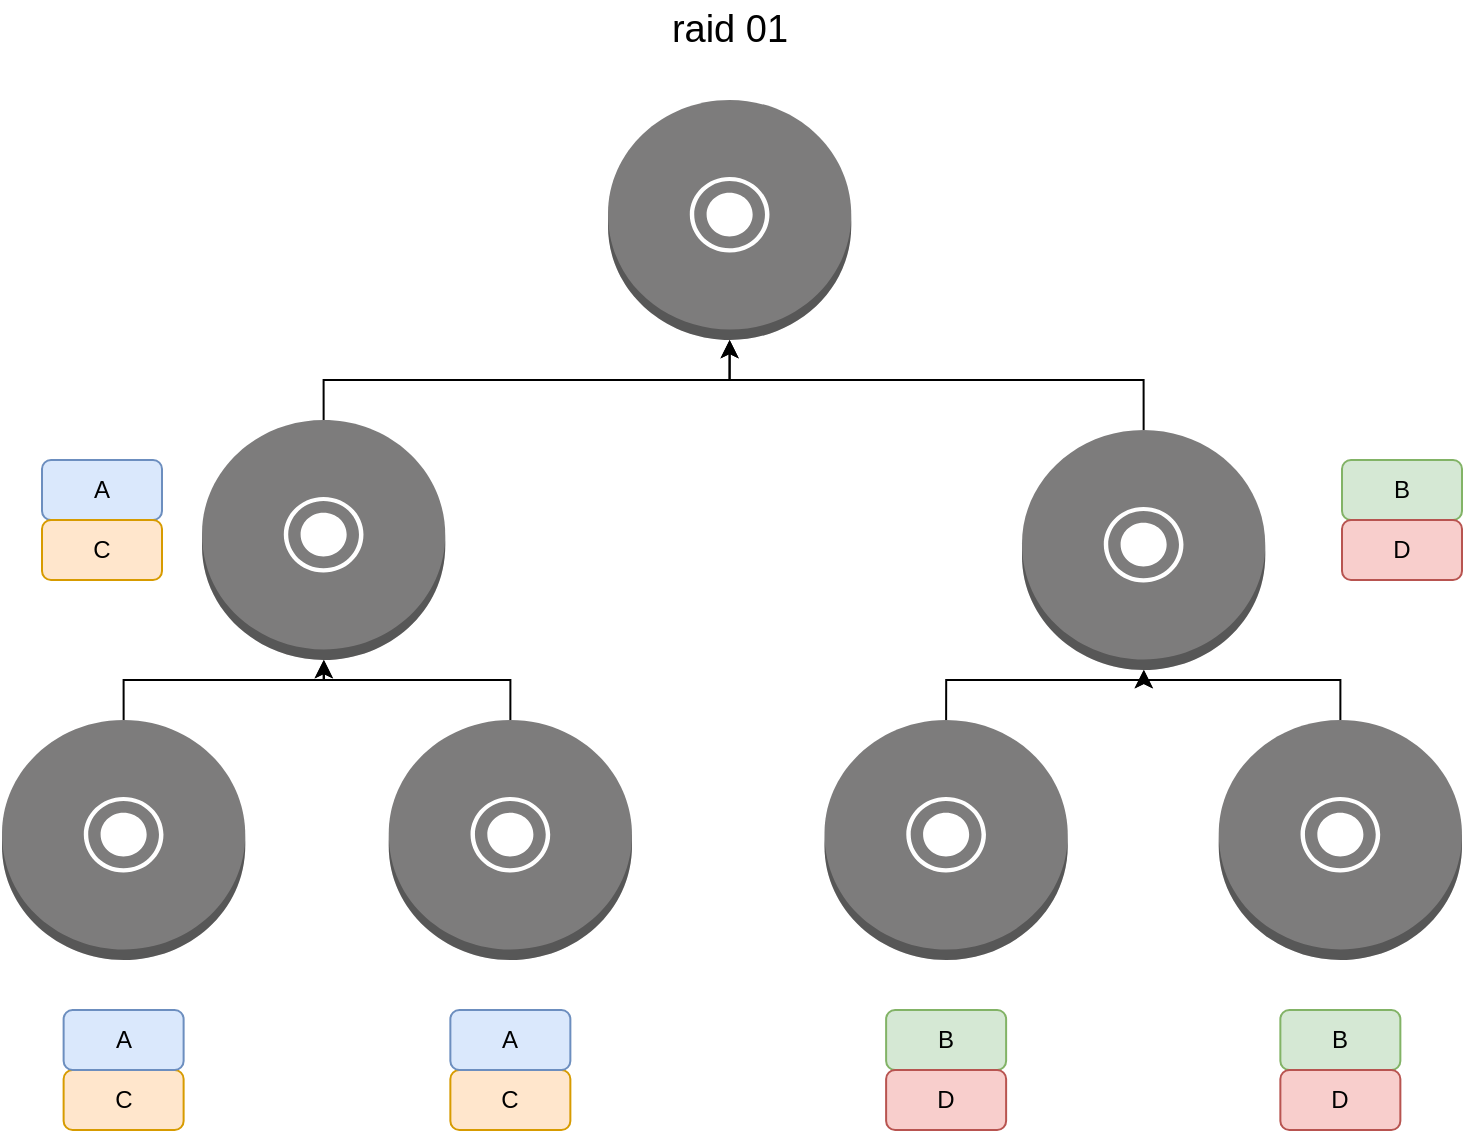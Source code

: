 <mxfile version="14.8.5" type="github">
  <diagram id="OVPr88sG9Dwkc0haUpR-" name="Page-1">
    <mxGraphModel dx="1135" dy="608" grid="1" gridSize="10" guides="1" tooltips="1" connect="1" arrows="1" fold="1" page="1" pageScale="1" pageWidth="827" pageHeight="1169" math="0" shadow="0">
      <root>
        <mxCell id="0" />
        <mxCell id="1" parent="0" />
        <mxCell id="EHof522Og7UNFE8TgKNa-1" value="A" style="rounded=1;whiteSpace=wrap;html=1;fillColor=#dae8fc;strokeColor=#6c8ebf;" vertex="1" parent="1">
          <mxGeometry x="70" y="310" width="60" height="30" as="geometry" />
        </mxCell>
        <mxCell id="EHof522Og7UNFE8TgKNa-3" value="" style="outlineConnect=0;dashed=0;verticalLabelPosition=bottom;verticalAlign=top;align=center;html=1;shape=mxgraph.aws3.disk;fillColor=#7D7C7C;gradientColor=none;" vertex="1" parent="1">
          <mxGeometry x="353" y="130" width="121.63" height="120" as="geometry" />
        </mxCell>
        <mxCell id="EHof522Og7UNFE8TgKNa-8" value="&lt;font style=&quot;font-size: 19px&quot;&gt;raid 01&lt;/font&gt;" style="text;html=1;strokeColor=none;fillColor=none;align=center;verticalAlign=middle;whiteSpace=wrap;rounded=0;" vertex="1" parent="1">
          <mxGeometry x="365.69" y="80" width="96.25" height="30" as="geometry" />
        </mxCell>
        <mxCell id="EHof522Og7UNFE8TgKNa-13" style="edgeStyle=orthogonalEdgeStyle;rounded=0;orthogonalLoop=1;jettySize=auto;html=1;exitX=0.5;exitY=0;exitDx=0;exitDy=0;exitPerimeter=0;entryX=0.5;entryY=1;entryDx=0;entryDy=0;entryPerimeter=0;" edge="1" parent="1" source="EHof522Og7UNFE8TgKNa-11" target="EHof522Og7UNFE8TgKNa-3">
          <mxGeometry relative="1" as="geometry" />
        </mxCell>
        <mxCell id="EHof522Og7UNFE8TgKNa-11" value="" style="outlineConnect=0;dashed=0;verticalLabelPosition=bottom;verticalAlign=top;align=center;html=1;shape=mxgraph.aws3.disk;fillColor=#7D7C7C;gradientColor=none;" vertex="1" parent="1">
          <mxGeometry x="150" y="290" width="121.63" height="120" as="geometry" />
        </mxCell>
        <mxCell id="EHof522Og7UNFE8TgKNa-14" style="edgeStyle=orthogonalEdgeStyle;rounded=0;orthogonalLoop=1;jettySize=auto;html=1;exitX=0.5;exitY=0;exitDx=0;exitDy=0;exitPerimeter=0;entryX=0.5;entryY=1;entryDx=0;entryDy=0;entryPerimeter=0;" edge="1" parent="1" source="EHof522Og7UNFE8TgKNa-12" target="EHof522Og7UNFE8TgKNa-3">
          <mxGeometry relative="1" as="geometry">
            <Array as="points">
              <mxPoint x="621" y="270" />
              <mxPoint x="414" y="270" />
            </Array>
          </mxGeometry>
        </mxCell>
        <mxCell id="EHof522Og7UNFE8TgKNa-12" value="" style="outlineConnect=0;dashed=0;verticalLabelPosition=bottom;verticalAlign=top;align=center;html=1;shape=mxgraph.aws3.disk;fillColor=#7D7C7C;gradientColor=none;" vertex="1" parent="1">
          <mxGeometry x="560" y="295" width="121.63" height="120" as="geometry" />
        </mxCell>
        <mxCell id="EHof522Og7UNFE8TgKNa-15" value="B" style="rounded=1;whiteSpace=wrap;html=1;fillColor=#d5e8d4;strokeColor=#82b366;" vertex="1" parent="1">
          <mxGeometry x="720" y="310" width="60" height="30" as="geometry" />
        </mxCell>
        <mxCell id="EHof522Og7UNFE8TgKNa-16" value="D" style="rounded=1;whiteSpace=wrap;html=1;fillColor=#f8cecc;strokeColor=#b85450;" vertex="1" parent="1">
          <mxGeometry x="720" y="340" width="60" height="30" as="geometry" />
        </mxCell>
        <mxCell id="EHof522Og7UNFE8TgKNa-17" value="C" style="rounded=1;whiteSpace=wrap;html=1;fillColor=#ffe6cc;strokeColor=#d79b00;" vertex="1" parent="1">
          <mxGeometry x="70" y="340" width="60" height="30" as="geometry" />
        </mxCell>
        <mxCell id="EHof522Og7UNFE8TgKNa-22" style="edgeStyle=orthogonalEdgeStyle;rounded=0;orthogonalLoop=1;jettySize=auto;html=1;exitX=0.5;exitY=0;exitDx=0;exitDy=0;exitPerimeter=0;entryX=0.5;entryY=1;entryDx=0;entryDy=0;entryPerimeter=0;" edge="1" parent="1" source="EHof522Og7UNFE8TgKNa-18" target="EHof522Og7UNFE8TgKNa-11">
          <mxGeometry relative="1" as="geometry">
            <Array as="points">
              <mxPoint x="111" y="420" />
              <mxPoint x="211" y="420" />
            </Array>
          </mxGeometry>
        </mxCell>
        <mxCell id="EHof522Og7UNFE8TgKNa-18" value="" style="outlineConnect=0;dashed=0;verticalLabelPosition=bottom;verticalAlign=top;align=center;html=1;shape=mxgraph.aws3.disk;fillColor=#7D7C7C;gradientColor=none;" vertex="1" parent="1">
          <mxGeometry x="50" y="440" width="121.63" height="120" as="geometry" />
        </mxCell>
        <mxCell id="EHof522Og7UNFE8TgKNa-23" style="edgeStyle=orthogonalEdgeStyle;rounded=0;orthogonalLoop=1;jettySize=auto;html=1;exitX=0.5;exitY=0;exitDx=0;exitDy=0;exitPerimeter=0;" edge="1" parent="1" source="EHof522Og7UNFE8TgKNa-19" target="EHof522Og7UNFE8TgKNa-11">
          <mxGeometry relative="1" as="geometry">
            <Array as="points">
              <mxPoint x="304" y="420" />
              <mxPoint x="211" y="420" />
            </Array>
          </mxGeometry>
        </mxCell>
        <mxCell id="EHof522Og7UNFE8TgKNa-19" value="" style="outlineConnect=0;dashed=0;verticalLabelPosition=bottom;verticalAlign=top;align=center;html=1;shape=mxgraph.aws3.disk;fillColor=#7D7C7C;gradientColor=none;" vertex="1" parent="1">
          <mxGeometry x="243.37" y="440" width="121.63" height="120" as="geometry" />
        </mxCell>
        <mxCell id="EHof522Og7UNFE8TgKNa-24" style="edgeStyle=orthogonalEdgeStyle;rounded=0;orthogonalLoop=1;jettySize=auto;html=1;exitX=0.5;exitY=0;exitDx=0;exitDy=0;exitPerimeter=0;" edge="1" parent="1" source="EHof522Og7UNFE8TgKNa-20" target="EHof522Og7UNFE8TgKNa-12">
          <mxGeometry relative="1" as="geometry">
            <Array as="points">
              <mxPoint x="522" y="420" />
              <mxPoint x="621" y="420" />
            </Array>
          </mxGeometry>
        </mxCell>
        <mxCell id="EHof522Og7UNFE8TgKNa-20" value="" style="outlineConnect=0;dashed=0;verticalLabelPosition=bottom;verticalAlign=top;align=center;html=1;shape=mxgraph.aws3.disk;fillColor=#7D7C7C;gradientColor=none;" vertex="1" parent="1">
          <mxGeometry x="461.25" y="440" width="121.63" height="120" as="geometry" />
        </mxCell>
        <mxCell id="EHof522Og7UNFE8TgKNa-26" style="edgeStyle=orthogonalEdgeStyle;rounded=0;orthogonalLoop=1;jettySize=auto;html=1;exitX=0.5;exitY=0;exitDx=0;exitDy=0;exitPerimeter=0;entryX=0.5;entryY=1;entryDx=0;entryDy=0;entryPerimeter=0;" edge="1" parent="1" source="EHof522Og7UNFE8TgKNa-21" target="EHof522Og7UNFE8TgKNa-12">
          <mxGeometry relative="1" as="geometry">
            <Array as="points">
              <mxPoint x="719" y="420" />
              <mxPoint x="621" y="420" />
            </Array>
          </mxGeometry>
        </mxCell>
        <mxCell id="EHof522Og7UNFE8TgKNa-21" value="" style="outlineConnect=0;dashed=0;verticalLabelPosition=bottom;verticalAlign=top;align=center;html=1;shape=mxgraph.aws3.disk;fillColor=#7D7C7C;gradientColor=none;" vertex="1" parent="1">
          <mxGeometry x="658.37" y="440" width="121.63" height="120" as="geometry" />
        </mxCell>
        <mxCell id="EHof522Og7UNFE8TgKNa-27" value="C" style="rounded=1;whiteSpace=wrap;html=1;fillColor=#ffe6cc;strokeColor=#d79b00;" vertex="1" parent="1">
          <mxGeometry x="80.81" y="615" width="60" height="30" as="geometry" />
        </mxCell>
        <mxCell id="EHof522Og7UNFE8TgKNa-28" value="A" style="rounded=1;whiteSpace=wrap;html=1;fillColor=#dae8fc;strokeColor=#6c8ebf;" vertex="1" parent="1">
          <mxGeometry x="80.81" y="585" width="60" height="30" as="geometry" />
        </mxCell>
        <mxCell id="EHof522Og7UNFE8TgKNa-29" value="C" style="rounded=1;whiteSpace=wrap;html=1;fillColor=#ffe6cc;strokeColor=#d79b00;" vertex="1" parent="1">
          <mxGeometry x="274.18" y="615" width="60" height="30" as="geometry" />
        </mxCell>
        <mxCell id="EHof522Og7UNFE8TgKNa-30" value="A" style="rounded=1;whiteSpace=wrap;html=1;fillColor=#dae8fc;strokeColor=#6c8ebf;" vertex="1" parent="1">
          <mxGeometry x="274.18" y="585" width="60" height="30" as="geometry" />
        </mxCell>
        <mxCell id="EHof522Og7UNFE8TgKNa-31" value="B" style="rounded=1;whiteSpace=wrap;html=1;fillColor=#d5e8d4;strokeColor=#82b366;" vertex="1" parent="1">
          <mxGeometry x="492.06" y="585" width="60" height="30" as="geometry" />
        </mxCell>
        <mxCell id="EHof522Og7UNFE8TgKNa-32" value="D" style="rounded=1;whiteSpace=wrap;html=1;fillColor=#f8cecc;strokeColor=#b85450;" vertex="1" parent="1">
          <mxGeometry x="492.06" y="615" width="60" height="30" as="geometry" />
        </mxCell>
        <mxCell id="EHof522Og7UNFE8TgKNa-33" value="B" style="rounded=1;whiteSpace=wrap;html=1;fillColor=#d5e8d4;strokeColor=#82b366;" vertex="1" parent="1">
          <mxGeometry x="689.18" y="585" width="60" height="30" as="geometry" />
        </mxCell>
        <mxCell id="EHof522Og7UNFE8TgKNa-34" value="D" style="rounded=1;whiteSpace=wrap;html=1;fillColor=#f8cecc;strokeColor=#b85450;" vertex="1" parent="1">
          <mxGeometry x="689.18" y="615" width="60" height="30" as="geometry" />
        </mxCell>
      </root>
    </mxGraphModel>
  </diagram>
</mxfile>
